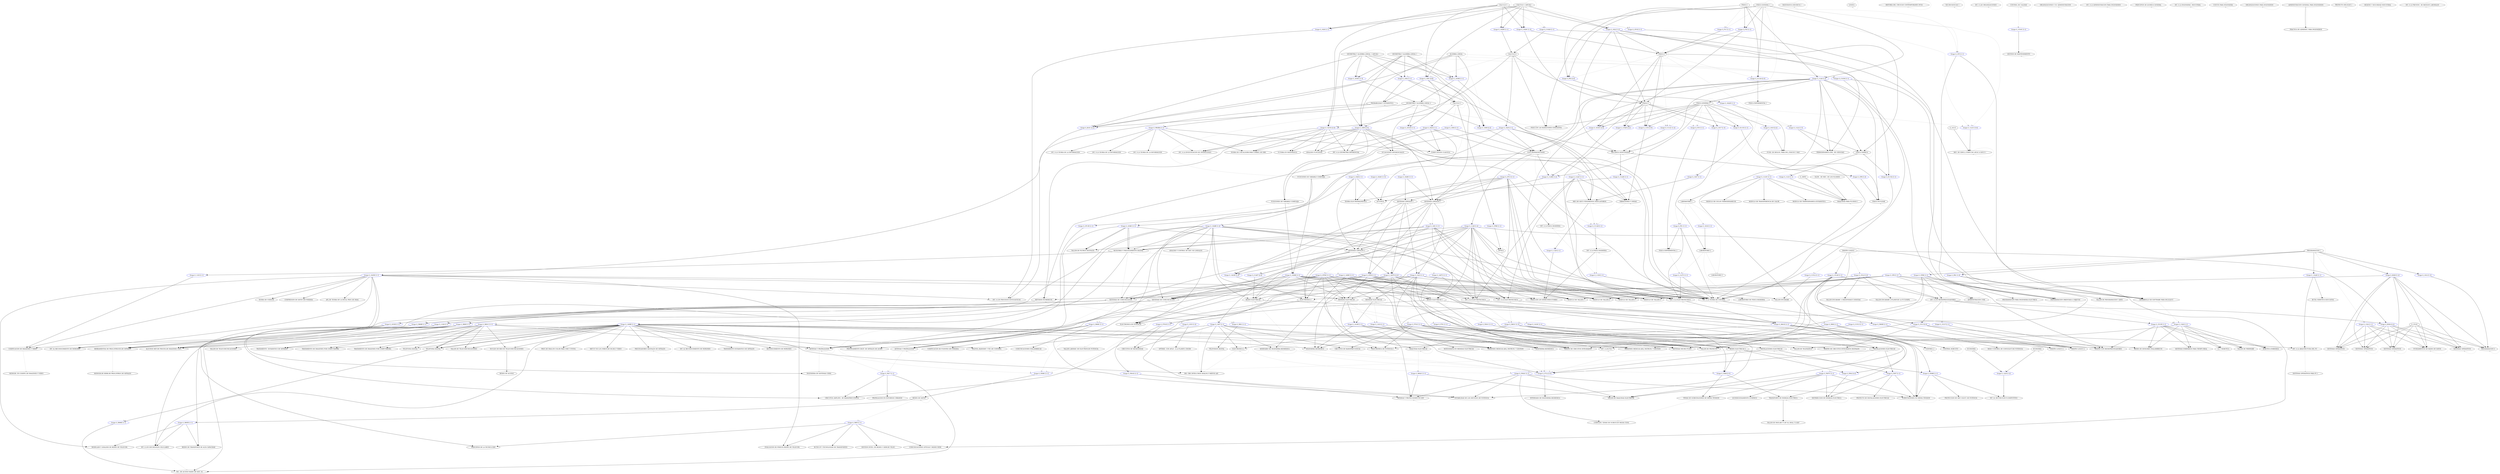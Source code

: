 digraph Previas {
	ouputmode=edgesfirst;
	ranksep=3;
	"1020" -> "1020" [color="grey"];
	"1020" [label="CALCULO 1"];
	"1021" -> "1021" [color="grey"];
	"1021" [label="ALGEBRA LINEAL"];
	"1022" -> "1022" [color="grey"];
	"1022" [label="CALCULO 2"];
	"1023" -> "1023" [color="grey"];
	"1023" [label="MATEMATICA DISCRETA 1"];
	"1024" -> "1024" [color="grey"];
	"1024" [label="CALCULO 3"];
	"1025" -> "1025" [color="grey"];
	"1025" [label="PROBABILIDAD Y ESTADISTICA"];
	"1027" -> "1027" [color="grey"];
	"1027" [label="LOGICA"];
	"1028" -> "1028" [color="grey"];
	"1028" [label="ECUACIONES DIFERENCIALES"];
	"1030" -> "1030" [color="grey"];
	"1030" [label="GEOMETRIA Y ALGEBRA LINEAL 1"];
	"1031" -> "1031" [color="grey"];
	"1031" [label="GEOMETRIA Y ALGEBRA LINEAL 2"];
	"1033" -> "1033" [color="grey"];
	"1033" [label="METODOS NUMERICOS"];
	"1036" -> "1036" [color="grey"];
	"1036" [label="FUNCIONES DE VARIABLE COMPLEJA"];
	"1044" [label="INT. A LOS PROCESOS ESTOCASTICOS"];
	"1045" [label="INT. A LA GEOMETRÍA DIFERENCIAL"];
	"1047" -> "1047" [color="grey"];
	"1047" [label="MET. DE SIMUL.COMPUTAC.APLIC.A SIST.F I"];
	"1051" [label="ANALISIS FUNCIONAL"];
	"1052" -> "1052" [color="grey"];
	"1052" [label="CALCULO 1 (ANUAL)"];
	"1053" -> "1053" [color="grey"];
	"1053" [label="GEOMETRIA Y ALGEBRA LINEAL 1 (ANUAL)"];
	"1120" -> "1120" [color="grey"];
	"1120" [label="FISICA GENERAL 1"];
	"1121" -> "1121" [color="grey"];
	"1121" [label="FISICA GENERAL 2"];
	"1122" -> "1122" [color="grey"];
	"1122" [label="MECANICA NEWTONIANA"];
	"1123" -> "1123" [color="grey"];
	"1123" [label="FISICA TERMICA"];
	"1126" -> "1126" [color="grey"];
	"1126" [label="MEC.DE SIST.Y FENOMENOS ONDULATORIOS"];
	"1128" -> "1128" [color="grey"];
	"1128" [label="ELECTROMAGNETISMO"];
	"1129" -> "1129" [color="grey"];
	"1129" [label="OPTICA"];
	"1130" -> "1130" [color="grey"];
	"1130" [label="FISICA DE LAS RADIACIONES IONIZANTES"];
	"1131" -> "1131" [color="grey"];
	"1131" [label="INT. A LA FISICA MODERNA"];
	"1136" -> "1136" [color="grey"];
	"1136" [label="TEORIA ELECTROMAGNETICA"];
	"1138" -> "1138" [color="grey"];
	"1138" [label="INT. A LA FISICA MODERNA"];
	"1142" -> "1142" [color="grey"];
	"1142" [label="FISICA NUCLEAR"];
	"1143" -> "1143" [color="grey"];
	"1143" [label="ACUSTICA"];
	"1144" -> "1144" [color="grey"];
	"1144" [label="VIBRACIONES Y ONDAS"];
	"1151" -> "1151" [color="grey"];
	"1151" [label="FISICA 1"];
	"1152" -> "1152" [color="grey"];
	"1152" [label="FISICA 2"];
	"1153" -> "1153" [color="grey"];
	"1153" [label="FISICA 3"];
	"1212" -> "1212" [color="grey"];
	"1212" [label="HISTORIA DEL URUGUAY CONTEMPORANEO (FCS)"];
	"1221" -> "1221" [color="grey"];
	"1221" [label="ECONOMIA"];
	"1224" -> "1224" [color="grey"];
	"1224" [label="ECONOMIA"];
	"1231" -> "1231" [color="grey"];
	"1231" [label="NEUROCIENCIAS 1"];
	"1322" -> "1322" [color="grey"];
	"1322" [label="PROGRAMACION 1"];
	"1324" -> "1324" [color="grey"];
	"1324" [label="PROGRAMACION 4"];
	"1401" -> "1401" [color="grey"];
	"1401" [label="SISTEMAS LINEALES 1"];
	"1407" -> "1407" [color="grey"];
	"1407" [label="SISTEMAS LINEALES 2"];
	"1409" -> "1409" [color="grey"];
	"1409" [label="MUESTREO Y PROCESAMIENTO DIGITAL"];
	"1410" -> "1410" [color="grey"];
	"1410" [label="MEDIDAS ELECTRICAS"];
	"1423" -> "1423" [color="grey"];
	"1423" [label="SISTEMAS LINEALES 1"];
	"1451" -> "1451" [color="grey"];
	"1451" [label="MEDIDAS ELECTRICAS"];
	"1507" -> "1507" [color="grey"];
	"1507" [label="INT. A LAS ORGANIZACIONES"];
	"1510" -> "1510" [color="grey"];
	"1510" [label="CONTROL DE CALIDAD"];
	"1511" -> "1511" [color="grey"];
	"1511" [label="SISTEMAS OPERATIVOS"];
	"1512" -> "1512" [color="grey"];
	"1512" [label="DISEÑO LOGICO"];
	"1513" -> "1513" [color="grey"];
	"1513" [label="INT. A LOS MICROPROCESADORES"];
	"1514" -> "1514" [color="grey"];
	"1514" [label="ORGANIZACIONES Y SU ADMINISTRACION"];
	"1515" -> "1515" [color="grey"];
	"1515" [label="PROCESADORES DIGITALES DE SEÑALES"];
	"1518" -> "1518" [color="grey"];
	"1518" [label="SISTEMAS OPERATIVOS"];
	"1519" -> "1519" [color="grey"];
	"1519" [label="INT. A LA ADMINISTRACION PARA INGENIEROS"];
	"1532" -> "1532" [color="grey"];
	"1532" [label="SISTEMAS OPERATIVOS"];
	"1537" -> "1537" [color="grey"];
	"1537" [label="SISTEMAS OPERATIVOS"];
	"1610" -> "1610" [color="grey"];
	"1610" [label="INT. A LA INVESTIGACION DE OPERACIONES"];
	"1620" -> "1620" [color="grey"];
	"1620" [label="PRINCIPIOS DE QUIMICA GENERAL"];
	"1810" -> "1810" [color="grey"];
	"1810" [label="MAQUINAS PARA FLUIDOS 1"];
	"1911" -> "1911" [color="grey"];
	"1911" [label="FUNDAMENTOS DE BASES DE DATOS"];
	"1912" -> "1912" [color="grey"];
	"1912" [label="INT. A LA INGENIERIA  INDUSTRIAL"];
	"1914" -> "1914" [color="grey"];
	"1914" [label="ADMINISTRACION UNIX"];
	"1920" -> "1920" [color="grey"];
	"1920" [label="GESTION DE MANTENIMIENTO"];
	"1922" -> "1922" [color="grey"];
	"1922" [label="COSTOS PARA INGENIERIA"];
	"1930" -> "1930" [color="grey"];
	"1930" [label="ORGANIZACIONES PARA INGENIEROS"];
	"1944" -> "1945" [color="black"];
	"1944" [label="ADMINISTRACION GENERAL PARA INGENIEROS"];
	"1945" [label="PRACTICA DE ADMINIST. PARA INGENIEROS"];
	"2013" -> "2013" [color="grey"];
	"2013" [label="PROYECTO (ING.ELEC.)"];
	"2243" -> "2243" [color="grey"];
	"2243" [label="HIGIENE Y SEGURIDAD INDUSTRIAL"];
	"3103" [label="TALLER DE FILTROS DIGITALES"];
	"5501" -> "5501" [color="grey"];
	"5501" [label="REDES ELECTRICAS 1"];
	"5502" -> "5502" [color="grey"];
	"5502" [label="REDES ELECTRICAS 2"];
	"5503" -> "5503" [color="grey"];
	"5503" [label="INSTALACIONES ELECTRICAS"];
	"5505" -> "5505" [color="grey"];
	"5505" [label="MEDIDAS Y PROTECCIONES EN SEP."];
	"5506" -> "5506" [color="grey"];
	"5506" [label="DISTRIBUCION DE ENERGIA ELECTRICA"];
	"5507" -> "5507" [color="grey"];
	"5507" [label="INSTALACIONES ELECTRICAS"];
	"5508" -> "5508" [color="grey"];
	"5508" [label="REDES ELECTRICAS"];
	"5513" -> "5513" [color="grey"];
	"5513" [label="TRANSPORTE DE ENERGIA ELECTRICA"];
	"5514" -> "5514" [color="grey"];
	"5514" [label="SUBESTACIONES EN MEDIA TENSION"];
	"5601" -> "5601" [color="grey"];
	"5601" [label="INT. A LA ELECTROTECNICA"];
	"5602" -> "5602" [color="grey"];
	"5602" [label="MAQUINAS ELECTRICAS"];
	"5607" -> "5607" [color="grey"];
	"5607" [label="ELECTRONICA DE POTENCIA 1"];
	"5608" -> "5608" [color="grey"];
	"5608" [label="INT. A LA ELECTROTECNICA"];
	"5609" -> "5609" [color="grey"];
	"5609" [label="ELECTRONICA DE POTENCIA"];
	"5701" -> "5701" [color="grey"];
	"5701" [label="ELECTRONICA 1"];
	"5702" -> "5702" [color="grey"];
	"5702" [label="ELECTRONICA 2"];
	"5704" -> "5704" [color="grey"];
	"5704" [label="DISEÑO DE CIRCUITOS INTEGRADOS DIGITALES"];
	"5705" -> "5705" [color="grey"];
	"5705" [label="SEMINARIO DE INGENIERIA BIOMEDICA"];
	"5801" -> "5801" [color="grey"];
	"5801" [label="SISTEMAS DE COMUNICACION"];
	"5803" -> "5803" [color="grey"];
	"5803" [label="ANTENAS Y PROPAGACION"];
	"5805" -> "5805" [color="grey"];
	"5805" [label="REDES DE DATOS"];
	"5806" [label="TELEFONIA DIGITAL"];
	"5808" -> "5808" [color="grey"];
	"5808" [label="SISTEMAS DE COMUNICACION"];
	"5810" -> "5810" [color="grey"];
	"5810" [label="TELEVIS.,RADIODIF. Y TEC.DE CONVERG."];
	"5817" -> "5817" [color="grey"];
	"5817" [label="ANTENAS Y PROPAGACION"];
	"5827" [label="TELEFONIA DIGITAL"];
	"5830" -> "5830" [color="grey"];
	"5830" [label="INT. A LA ELECTROTECNICA"];
	"5833" [label="REDES DE ACCESO"];
	"5834" -> "5833" [color="black"];
	"5834" [label="NUCLEO DE RED EN TELECOMUNICACIONES"];
	"5838" -> "5838" [color="grey"];
	"5838" [label="COMUNICACIONES INALAMBRICAS"];
	"5900" -> "5900" [color="grey"];
	"5900" [label="INT. A LA TEORIA DE CONTROL"];
	"5901" -> "5901" [color="grey"];
	"5901" [label="CONTROL 2"];
	"5903" -> "5903" [color="grey"];
	"5903" [label="CONTROL ROBUSTO"];
	"5910" -> "5910" [color="grey"];
	"5910" [label="INT. A LOS PLC"];
	"G_1000" -> "1045" [color="black"];
	"G_1000" -> "1051" [color="black"];
	"G_1000" -> "1401" [color="black"];
	"G_1000" [label="GEOMETRIA"];
	"G_1001" -> "1401" [color="black"];
	"G_1001" [label="CALCULOS Y ANALISIS"];
	"G_1020" -> "1044" [color="black"];
	"G_1020E" -> "1022" [color="black"];
	"G_1020E" [label="CALCULO 1 SEM. O ANUAL"];
	"G_1020" [label="CALCULO 1 Y ANALISIS MATEM.I"];
	"G_1022" -> "1152" [color="black"];
	"G_1022" -> "1153" [color="black"];
	"G_1022" [label="CALCULO 1 Y ANALISIS"];
	"G_1024" -> "1045" [color="black"];
	"G_1024" -> "1051" [color="black"];
	"G_1024" [label="CALCUL.3 Ó ANAL.II"];
	"G_1025E" -> "1044" [color="black"];
	"G_1025E" [label="PROB.YEST.-ANAL.MAT.II"];
	"G_1028E" -> "1409" [color="black"];
	"G_1028E" -> "1410" [color="black"];
	"G_1028E" -> "5501" [color="black"];
	"G_1028E" -> "5508" [color="black"];
	"G_1028E" -> "5601" [color="black"];
	"G_1028E" -> "5608" [color="black"];
	"G_1028E" -> "5801" [color="black"];
	"G_1028E" -> "5808" [color="black"];
	"G_1028E" [label="EC.DIFERENC. O ANALISIS II (E)"];
	"G_1029E" -> "1410" [color="black"];
	"G_1029E" -> "5501" [color="black"];
	"G_1029E" -> "5508" [color="black"];
	"G_1029E" -> "5601" [color="black"];
	"G_1029E" -> "5608" [color="black"];
	"G_1029E" -> "5801" [color="black"];
	"G_1029E" -> "5808" [color="black"];
	"G_1029E" [label="FUNC.DE VARIABLE COMPLEJA"];
	"G_1030E" -> "1031" [color="black"];
	"G_1030E" [label="GEOM. 1 SEM O ANUAL"];
	"G_1036C" -> "1409" [color="black"];
	"G_1036C" -> "3103" [color="black"];
	"G_1036C" [label="FUNC. DE VARIABLE.COMLEJA"];
	"G_1120" -> "1121" [color="black"];
	"G_1120" -> "1401" [color="black"];
	"G_1120" [label="FISICA GRAL1 O MECANICA"];
	"G_1123" -> "1810" [color="black"];
	"G_1123" [label="FIS.TERMICA O TERMOD.(89) (E)"];
	"G_1128" -> "1409" [color="black"];
	"G_1128" -> "1410" [color="black"];
	"G_1128" -> "5501" [color="black"];
	"G_1128" -> "5508" [color="black"];
	"G_1128" -> "5601" [color="black"];
	"G_1128" -> "5608" [color="black"];
	"G_1128" -> "5801" [color="black"];
	"G_1128" -> "5808" [color="black"];
	"G_1128E" -> "1401" [color="black"];
	"G_1128E" [label="ELECTROMAG. Y FIS.GRAL 2"];
	"G_1128" [label="ELECTROMAGNETISMO 89 Y 97"];
	"G_1407E" -> "5502" [color="black"];
	"G_1407E" -> "5503" [color="black"];
	"G_1407E" -> "5602" [color="black"];
	"G_1407E" -> "5803" [color="black"];
	"G_1407E" [label="SIST.LINEALES 1 Y 2"];
	"G_1409E" -> "5803" [color="black"];
	"G_1409E" -> "5806" [color="black"];
	"G_1409E" -> "5827" [color="black"];
	"G_1409E" -> "5834" [color="black"];
	"G_1409E" [label="MUESTREO Y PROC. DIGITAL"];
	"G_1512E" -> "1513" [color="black"];
	"G_1512E" [label="DISEÑO LÓGICO P.91 Y P.97"];
	"G_1805" -> "1810" [color="black"];
	"G_1805" [label="ELEM . DE MEC. DE LOS FLUIDOS"];
	"G_5502" -> "5506" [color="black"];
	"G_5502" [label="REDES ELEC.1 Y 2  (89 - 97)"];
	"G_5507" -> "5506" [color="black"];
	"G_5507" -> "5514" [color="black"];
	"G_5507" [label="INST.ELECT.(74,87.91,97)"];
	"G_5508E" -> "5514" [color="black"];
	"G_5508E" [label="REDES ELÉCTRICAS"];
	"G_5601E" -> "5514" [color="black"];
	"G_5601E" [label="INTROD.A LA ELECTRO P91,97"];
	"G_5801C" -> "5806" [color="black"];
	"G_5801C" -> "5827" [color="black"];
	"G_5801C" -> "5834" [color="black"];
	"G_5801C" [label="SIST.DE COM. O INT.A LA MOD."];
	"G_B101" -> "1044" [color="black"];
	"G_B101" [label="GEOMETRIA"];
	"G_B300" -> "1324" [color="black"];
	"G_B300" -> "1511" [color="black"];
	"G_B300" -> "1518" [color="black"];
	"G_B300" -> "1532" [color="black"];
	"G_B300" -> "1537" [color="black"];
	"G_B300" -> "1911" [color="black"];
	"G_B300" [label="COMPUTACION"];
	"G_B304" -> "1324" [color="black"];
	"G_B304" -> "1511" [color="black"];
	"G_B304" -> "1518" [color="black"];
	"G_B304" -> "1532" [color="black"];
	"G_B304" -> "1537" [color="black"];
	"G_B304" -> "1911" [color="black"];
	"G_B304" [label="DISEÑO LOGICO"];
	"G_CA1Y2" -> "1045" [color="black"];
	"G_CA1Y2" -> "1051" [color="black"];
	"G_CA1Y2" [label="CAL 1 Y 2 Y ANAL 1"];
	"G_CP50" -> "1410" [color="black"];
	"G_CP50" -> "5501" [color="black"];
	"G_CP50" -> "5508" [color="black"];
	"G_CP50" -> "5601" [color="black"];
	"G_CP50" -> "5608" [color="black"];
	"G_CP50" -> "5801" [color="black"];
	"G_CP50" -> "5808" [color="black"];
	"G_CP50" [label="SIST.LIN. 1 O SIST.LIN. (E)"];
	"G_CP9E" -> "1914" [color="black"];
	"G_CP9E" [label="PROGRAM.1 (E) P. 97 U 87"];
	"G_F1E" -> "1152" [color="black"];
	"G_F1E" -> "1153" [color="black"];
	"G_F1E" [label="FISICA 1 O FISICA GRAL.1"];
	"Q58" [label="INT. A LA PREVENC. DE RIESGOS LABORALES"];
	"Q58" -> "Q58" [color="grey"];
	"YFC04" [label="TERMODINAMICA (FAC. DE CIENCIAS)"];
	"YFC04" -> "YFC04" [color="grey"];
	"1005" [label="DIS. CIRC.INTEG.CMOS ANALOG.Y MIXTOS A/D"];
	"1022" -> "1130" [color="black", arrowhead=dot ];
	"1022" [label="CALCULO 2"];
	"1024" -> "1029" [color="grey", arrowhead=dot ];
	"1024" [label="CALCULO 3"];
	"1025" -> "1130" [color="grey", arrowhead=dot ];
	"1025" [label="PROBABILIDAD Y ESTADISTICA"];
	"1028" [label="ECUACIONES DIFERENCIALES"];
	"1029" [label="FUNCIONES DE VARIABLE COMPLEJA"];
	"1031" [label="GEOMETRIA Y ALGEBRA LINEAL 2"];
	"1033" [label="METODOS NUMERICOS"];
	"1036" [label="FUNCIONES DE VARIABLE COMPLEJA"];
	"1042" [label="TEORIA DE COD.ALGEBR.PARA CORREC.DE ERR"];
	"1046" [label="TEORIA DE CODIGOS"];
	"1047" [label="MET. DE SIMUL.COMPUTAC.APLIC.A SIST.F I"];
	"1056" [label="OPTIMIZ. CON APLIC. A LA PLANIF.C/ INCER"];
	"1120" -> "1121" [color="grey", arrowhead=dot ];
	"1120" -> "1130" [color="black", arrowhead=dot ];
	"1121" -> "1130" [color="black", arrowhead=dot ];
	"1121" [label="FISICA GENERAL 2"];
	"1122" [label="MECANICA NEWTONIANA"];
	"1123" [label="FISICA TERMICA"];
	"1124" -> "1140" [color="grey", arrowhead=dot ];
	"1124" [label="LABORATORIO 1"];
	"1126" [label="MEC.DE SIST.Y FENOMENOS ONDULATORIOS"];
	"1127" -> "1140" [color="grey", arrowhead=dot ];
	"1127" -> "1141" [color="grey", arrowhead=dot ];
	"1127" [label="LABORATORIO 2"];
	"1128" [label="ELECTROMAGNETISMO"];
	"1129" [label="OPTICA"];
	"1130" [label="FISICA DE LAS RADIACIONES IONIZANTES"];
	"1131" -> "1137" [color="black", arrowhead=dot ];
	"1131" [label="INT. A LA FISICA MODERNA"];
	"1132" [label="MODULO DE TRANSFERENCIA DE CALOR"];
	"1133" [label="MODULO DE TERMODINAMICA ESTADISTICA"];
	"1135" [label="MODULO DE CICLOS TERMODINAMICOS"];
	"1136" [label="TEORIA ELECTROMAGNETICA"];
	"1137" [label="FISICA DE LOS SEMICONDUCTORES"];
	"1138" [label="INT. A LA FISICA MODERNA"];
	"1140" [label="LABORATORIO 3"];
	"1141" [label="LABORATORIO DE FISICA MODERNA"];
	"1142" [label="FISICA NUCLEAR"];
	"1143" [label="ACUSTICA"];
	"1144" [label="VIBRACIONES Y ONDAS"];
	"1152" [label="FISICA 2"];
	"1153" [label="FISICA 3"];
	"1154" [label="FISICA EXPERIMENTAL 1"];
	"1155" [label="FISICA EXPERIMENTAL 2"];
	"1233" [label="TUTORIA EN MATEMATICA"];
	"1306" [label="PROGRAMACION ORIENTADA A OBJETOS"];
	"1307" [label="PROGRAMACION PARA INGENIERIA ELECTRICA"];
	"1324" [label="PROGRAMACION 4"];
	"1326" [label="DESARROLLO DE SOFTWARE PARA ING.ELECT."];
	"1344" -> "1357" [color="grey", arrowhead=dot ];
	"1344" [label="INT. A LA ARQUITECTURA DEL PC"];
	"1352" [label="COMPRESION DE DATOS SIN PERDIDA"];
	"1357" [label="SISTEMAS OPERATIVOS PARA PC-1"];
	"1401" [label="SISTEMAS LINEALES 1"];
	"1407" [label="SISTEMAS LINEALES 2"];
	"1409" -> "5801" [color="grey", arrowhead=dot ];
	"1409" [label="MUESTREO Y PROCESAMIENTO DIGITAL"];
	"1410" [label="MEDIDAS ELECTRICAS"];
	"1413" [label="MONOGRAFIA EN MEDIDAS ELECTRICAS"];
	"1423" [label="SISTEMAS LINEALES 1"];
	"1427" [label="COMPUTACION CUANTICA"];
	"1428" [label="TALLER DE FIRMWARE"];
	"1431" [label="INT. A LA TEORIA DE LA INFORMACION"];
	"1432" [label="INT. A LA TEORIA DE LA INFORMACION"];
	"1438" [label="APL.DE TEORIA DE LA INF.AL PROC.DE IMAG."];
	"1442" [label="ROBOTICA EMBEBIDA"];
	"1450" [label="INT. A LA TEORIA DE LA INFORMACION"];
	"1451" [label="MEDIDAS ELECTRICAS"];
	"1511" [label="SISTEMAS OPERATIVOS"];
	"1513" [label="INT. A LOS MICROPROCESADORES"];
	"1515" [label="PROCESADORES DIGITALES DE SEÑALES"];
	"1516" [label="DISEÑO LOGICO 2"];
	"1517" [label="DISEÑO CON MICROPROCESADORES"];
	"1518" [label="SISTEMAS OPERATIVOS"];
	"1532" [label="SISTEMAS OPERATIVOS"];
	"1534" [label="DISEÑO LOGICO 2"];
	"1536" [label="SISTEMAS EMBEBIDOS PARA TIEMPO REAL"];
	"1537" [label="SISTEMAS OPERATIVOS"];
	"1538" [label="REDES DE SENSORES INALAMBRICOS"];
	"1540" -> "1541" [color="grey", arrowhead=dot ];
	"1540" [label="HERRAMIENTAS DE PROG.P/PROCES.DE SEÑALES"];
	"1541" [label="MONOGR.DE HERR.DE PROG.P/PROC.DE SEÑALES"];
	"1610" [label="INT. A LA INVESTIGACION DE OPERACIONES"];
	"1810" [label="MAQUINAS PARA FLUIDOS 1"];
	"1829" [label="I.A. Y ROBOTICA"];
	"1849" [label="BUTIA: ROBOTICA EDUCATIVA"];
	"1911" [label="FUNDAMENTOS DE BASES DE DATOS"];
	"1914" [label="ADMINISTRACION UNIX"];
	"1920" [label="GESTION DE MANTENIMIENTO"];
	"1925" [label="TALLER DE PROGRAMACION Y ARTE"];
	"1944" -> "1945" [color="grey", arrowhead=dot ];
	"1945" [label="PRACTICA DE ADMINIST. PARA INGENIEROS"];
	"2018" [label="MODULO DE TALLER 1"];
	"2020" [label="MODULO DE TALLER 2"];
	"2021" [label="MODULO DE TALLER 3"];
	"2022" [label="MODULO DE TALLER 4"];
	"2028" [label="TALLER DE PROYECTO"];
	"2031" [label="TALLER ENCARARE"];
	"2034" [label="TALLER ENCARARE 1:CREATIVIDAD E INNOVAC."];
	"2036" [label="TALLER ENCARARE 2:PLANIF.DE LA FUT.EMPR."];
	"2314" [label="ESTABILIDAD DE LOS SIST.ELEC.DE POTENCIA"];
	"3103" [label="TALLER DE FILTROS DIGITALES"];
	"5501" [label="REDES ELECTRICAS 1"];
	"5502" [label="REDES ELECTRICAS 2"];
	"5503" [label="INSTALACIONES ELECTRICAS"];
	"5504" [label="PROYECTO DE INSTALACIONES ELECTRICAS"];
	"5505" [label="MEDIDAS Y PROTECCIONES EN SEP."];
	"5506" [label="DISTRIBUCION DE ENERGIA ELECTRICA"];
	"5507" [label="INSTALACIONES ELECTRICAS"];
	"5508" [label="REDES ELECTRICAS"];
	"5509" [label="INT. AL SECTOR ELÉCT.COMPETITIVO"];
	"5510" -> "5515" [color="grey", arrowhead=dot ];
	"5510" [label="TEMAS DE SUBESTACIONES DE MEDIA TENSION"];
	"5512" [label="ACONDICIONAMIENTO LUMINICO"];
	"5513" -> "5516" [color="black", arrowhead=dot ];
	"5513" [label="TRANSPORTE DE ENERGIA ELECTRICA"];
	"5514" [label="SUBESTACIONES EN MEDIA TENSION"];
	"5515" [label="COMPLEM. TEMAS DE SUBEST.EN MEDIA TENS."];
	"5516" [label="TALLER DE MATLAB.Y S.AP. AL ANAL.Y S.SEP"];
	"5601" [label="INT. A LA ELECTROTECNICA"];
	"5602" [label="MAQUINAS ELECTRICAS"];
	"5603" [label="TALLER DE MAQUINAS ELECTRICAS"];
	"5607" [label="ELECTRONICA DE POTENCIA 1"];
	"5608" [label="INT. A LA ELECTROTECNICA"];
	"5609" -> "5610" [color="grey", arrowhead=dot ];
	"5609" [label="ELECTRONICA DE POTENCIA"];
	"5610" [label="TALLER LABORAT. DE ELECTRON.DE POTENCIA"];
	"5701" -> "1005" [color="grey", arrowhead=dot ];
	"5701" -> "5609" [color="grey", arrowhead=dot ];
	"5701" [label="ELECTRONICA 1"];
	"5702" -> "1005" [color="grey", arrowhead=dot ];
	"5702" [label="ELECTRONICA 2"];
	"5703" [label="INGENIERIA BIOMEDICA"];
	"5704" [label="DISEÑO DE CIRCUITOS INTEGRADOS DIGITALES"];
	"5705" [label="SEMINARIO DE INGENIERIA BIOMEDICA"];
	"5707" [label="IMAGENES MEDICAS:ADQ. INSTRUM. Y GESTION"];
	"5708" [label="DISEÑO DE CIRCUITOS INTEGRADOS"];
	"5709" [label="IMAGENES MEDICAS:ADQ. INSTRUM. Y GESTION"];
	"5710" [label="INGENIERIA BIOMEDICA"];
	"5711" [label="CIRCUITOS DE MICROONDAS"];
	"5712" [label="INTERNADO DE INGENIERIA BIOMEDICA"];
	"5713" [label="CIRCUITOS DE RADIOFRECUENCIA"];
	"5801" [label="SISTEMAS DE COMUNICACION"];
	"5802" [label="TALLER DE TELECOMUNICACIONES"];
	"5803" -> "5814" [color="grey", arrowhead=dot ];
	"5803" [label="ANTENAS Y PROPAGACION"];
	"5804" [label="TRATAMIENTO  ESTADISTICO DE SEÑALES"];
	"5805" [label="REDES DE DATOS"];
	"5806" [label="TELEFONIA DIGITAL"];
	"5808" [label="SISTEMAS DE COMUNICACION"];
	"5810" [label="TELEVIS.,RADIODIF. Y TEC.DE CONVERG."];
	"5811" [label="TRATAMIENTO DE IMAGENES POR COMPUTADORA"];
	"5812" -> "5820" [color="grey", arrowhead=dot ];
	"5812" [label="CODIFICACION DE IMAGENES Y VIDEO"];
	"5813" [label="CODIFICACION DE FUENTES SIN PERDIDA"];
	"5814" [label="INGENIERIA DE SISTEMAS CDMA"];
	"5815" [label="GESTION INTEG. DE REDES Y SERV.DE TELEC."];
	"5816" [label="RUTEO IP Y TECNOLOGIAS DE TRANSPORTES"];
	"5817" [label="ANTENAS Y PROPAGACION"];
	"5818" [label="EVALUACION DE PERF.EN REDES DE TELECOM."];
	"5819" [label="CIRCUITOS AMPLIFIC. DE RADIOFRECUENCIA"];
	"5820" [label="MONOGR. EN CODIFIC.DE IMAGENES Y VIDEO"];
	"5821" [label="PROPAGACION EN ENTORNOS URBANOS"];
	"5822" [label="PRINCIPIOS DE LA TECNICA SDH"];
	"5823" [label="TALLER DE TELEMATICA"];
	"5825" [label="TEC. DE ACCESO RADIO DE SIST. 3G"];
	"5826" [label="INT. AL RECONOCIMIENTO DE PATRONES"];
	"5828" [label="TRATAMIENTO DE IMAGENES POR COMPUTADORA"];
	"5829" [label="COMUNICACIONES OPTICAS Y REDES WDM"];
	"5830" [label="INT. A LA ELECTROTECNICA"];
	"5831" [label="INT. AL RECONOCIMIENTO DE PATRONES"];
	"5832" [label="PROTECCION DE SIST. ELECT. DE POTENCIA"];
	"5835" [label="MODELADO Y ANALISIS DE REDES DE TELECOM."];
	"5836" [label="REDES DE TRANSPORTE DE ALTA CAPACIDAD"];
	"5837" [label="ALGUNOS MET.DE PROCES.DE IMAGENES CON..."];
	"5838" [label="COMUNICACIONES INALAMBRICAS"];
	"5839" [label="PROCESAMIENTO DIGIT. DE SEÑALES DE AUDIO"];
	"5840" [label="TRATAMIENTO ESTADISTICO DE SEÑALES"];
	"5841" [label="TELEVISION DIGITAL"];
	"5842" [label="RECONOCIMIENTO DE PATRONES"];
	"5843" [label="PROC.DE IMAG.EN COLOR PARA CINE Y FOTOG."];
	"5844" [label="TALLER DE TELECOMUNICACIONES"];
	"5845" [label="MET.V.Y NO LOC.P/REST.DE IM.DIG.Y VIDEO"];
	"5900" [label="INT. A LA TEORIA DE CONTROL"];
	"5901" [label="CONTROL 2"];
	"5902" [label="MOD.Y CONTROL DE CONV.ELECT.DE POTENCIA"];
	"5903" [label="CONTROL ROBUSTO"];
	"5909" -> "5825" [color="grey", arrowhead=dot ];
	"5909" [label="INT. A LOS SIST.MOVILES CELULARES"];
	"5910" [label="INT. A LOS PLC"];
	"5912" [label="SISTEMAS NEURO FUZZY"];
	"5913" [label="ANALISIS Y CONTROL DE SIST. NO LINEALES"];
	"5950" [label="FUND. DE BIOLOG. PARA ING.,FISICOS Y MAT"];
	"G_1000" -> "1028" [color="black", arrowhead=dot ];
	"G_1000" -> "1033" [color="black", arrowhead=dot ];
	"G_1000" -> "1042" [color="black", arrowhead=dot ];
	"G_1000" -> "1126" [color="black", arrowhead=dot ];
	"G_1000" -> "1233" [color="black", arrowhead=dot ];
	"G_1000" -> "1610" [color="black", arrowhead=dot ];
	"G_1000" -> "5900" [color="black", arrowhead=dot ];
	"G_1001" -> "1024" [color="black", arrowhead=dot ];
	"G_1001" -> "1025" [color="black", arrowhead=dot ];
	"G_1001" -> "1028" [color="black", arrowhead=dot ];
	"G_1002" -> "1024" [color="black", arrowhead=dot ];
	"G_1002" -> "1025" [color="black", arrowhead=dot ];
	"G_1002" -> "1122" [color="black", arrowhead=dot ];
	"G_1004" -> "1036" [color="black", arrowhead=dot ];
	"G_1004" -> "1128" [color="black", arrowhead=dot ];
	"G_1009" -> "1128" [color="black", arrowhead=dot ];
	"G_1010" -> "1142" [color="black", arrowhead=dot ];
	"G_1010" -> "5950" [color="black", arrowhead=dot ];
	"G_1010C" -> "1128" [color="black", arrowhead=dot ];
	"G_1012" -> "1324" [color="black", arrowhead=dot ];
	"G_1016" -> "1127" [color="black", arrowhead=dot ];
	"G_1017" -> "1127" [color="black", arrowhead=dot ];
	"G_1020C" -> "1152" [color="black", arrowhead=dot ];
	"G_1020C" -> "1153" [color="black", arrowhead=dot ];
	"G_1022" -> "1122" [color="black", arrowhead=dot ];
	"G_1022" -> "1123" [color="black", arrowhead=dot ];
	"G_1022E" -> "5950" [color="black", arrowhead=dot ];
	"G_1022" -> "YFC04" [color="black", arrowhead=dot ];
	"G_1024" -> "1143" [color="black", arrowhead=dot ];
	"G_1024" -> "1427" [color="black", arrowhead=dot ];
	"G_1024" -> "5900" [color="black", arrowhead=dot ];
	"G_1024C" -> "1136" [color="black", arrowhead=dot ];
	"G_1025" -> "1029" [color="black", arrowhead=dot ];
	"G_1025" -> "1036" [color="black", arrowhead=dot ];
	"G_1025" -> "1126" [color="black", arrowhead=dot ];
	"G_1025" -> "1128" [color="black", arrowhead=dot ];
	"G_1025" -> "1144" [color="black", arrowhead=dot ];
	"G_1025E" -> "1046" [color="black", arrowhead=dot ];
	"G_1025E" -> "1137" [color="black", arrowhead=dot ];
	"G_1025E" -> "1352" [color="black", arrowhead=dot ];
	"G_1025E" -> "1438" [color="black", arrowhead=dot ];
	"G_1025E" -> "1540" [color="black", arrowhead=dot ];
	"G_1025E" -> "5812" [color="black", arrowhead=dot ];
	"G_1025E" -> "5818" [color="black", arrowhead=dot ];
	"G_1025E" -> "5826" [color="black", arrowhead=dot ];
	"G_1025E" -> "5835" [color="black", arrowhead=dot ];
	"G_1025E" -> "5837" [color="black", arrowhead=dot ];
	"G_1025E" -> "5900" [color="black", arrowhead=dot ];
	"G_1027" -> "1126" [color="black", arrowhead=dot ];
	"G_1028" -> "1136" [color="black", arrowhead=dot ];
	"G_1028" -> "1143" [color="black", arrowhead=dot ];
	"G_1028" -> "1407" [color="black", arrowhead=dot ];
	"G_1028" -> "2314" [color="black", arrowhead=dot ];
	"G_1028C" -> "1401" [color="black", arrowhead=dot ];
	"G_1028C" -> "1423" [color="black", arrowhead=dot ];
	"G_1028E" -> "1540" [color="black", arrowhead=dot ];
	"G_1028E" -> "5609" [color="black", arrowhead=dot ];
	"G_1028E" -> "5837" [color="black", arrowhead=dot ];
	"G_1028E" -> "5900" [color="black", arrowhead=dot ];
	"G_1028E" -> "5913" [color="black", arrowhead=dot ];
	"G_1029E" -> "5609" [color="black", arrowhead=dot ];
	"G_1029E" -> "5900" [color="black", arrowhead=dot ];
	"G_1030C" -> "1031" [color="black", arrowhead=dot ];
	"G_1030E" -> "1144" [color="black", arrowhead=dot ];
	"G_1031E" -> "1427" [color="black", arrowhead=dot ];
	"G_1033" -> "1056" [color="black", arrowhead=dot ];
	"G_1033" -> "2314" [color="black", arrowhead=dot ];
	"G_1033E" -> "1540" [color="black", arrowhead=dot ];
	"G_1033E" -> "5837" [color="black", arrowhead=dot ];
	"G_1036C" -> "1407" [color="black", arrowhead=dot ];
	"G_1036C" -> "1409" [color="black", arrowhead=dot ];
	"G_1036C" -> "3103" [color="black", arrowhead=dot ];
	"G_1036C" -> "5817" [color="black", arrowhead=dot ];
	"G_1103" -> "5812" [color="black", arrowhead=dot ];
	"G_1104" -> "5812" [color="black", arrowhead=dot ];
	"G_1104" -> "5822" [color="black", arrowhead=dot ];
	"G_1120" -> "1122" [color="black", arrowhead=dot ];
	"G_1120" -> "1123" [color="black", arrowhead=dot ];
	"G_1120" -> "1124" [color="black", arrowhead=dot ];
	"G_1120" -> "1128" [color="black", arrowhead=dot ];
	"G_1120" -> "1142" [color="black", arrowhead=dot ];
	"G_1120" -> "5830" [color="black", arrowhead=dot ];
	"G_1120" -> "5900" [color="black", arrowhead=dot ];
	"G_1120" -> "YFC04" [color="black", arrowhead=dot ];
	"G_1121C" -> "1047" [color="black", arrowhead=dot ];
	"G_1122" -> "1123" [color="black", arrowhead=dot ];
	"G_1122C" -> "1126" [color="black", arrowhead=dot ];
	"G_1122C" -> "1144" [color="black", arrowhead=dot ];
	"G_1122C" -> "5601" [color="black", arrowhead=dot ];
	"G_1122C" -> "5608" [color="black", arrowhead=dot ];
	"G_1122C" -> "5830" [color="black", arrowhead=dot ];
	"G_1122E" -> "1143" [color="black", arrowhead=dot ];
	"G_1122E" -> "5900" [color="black", arrowhead=dot ];
	"G_1122" -> "YFC04" [color="black", arrowhead=dot ];
	"G_1123C" -> "1132" [color="black", arrowhead=dot ];
	"G_1123C" -> "1133" [color="black", arrowhead=dot ];
	"G_1123C" -> "1135" [color="black", arrowhead=dot ];
	"G_1123C" -> "1810" [color="black", arrowhead=dot ];
	"G_1123C" -> "5503" [color="black", arrowhead=dot ];
	"G_1126" -> "1137" [color="black", arrowhead=dot ];
	"G_1127C" -> "5830" [color="black", arrowhead=dot ];
	"G_1127C" -> "5900" [color="black", arrowhead=dot ];
	"G_1128" -> "1129" [color="black", arrowhead=dot ];
	"G_1128" -> "1137" [color="black", arrowhead=dot ];
	"G_1128" -> "5701" [color="black", arrowhead=dot ];
	"G_1128" -> "5817" [color="black", arrowhead=dot ];
	"G_1128" -> "5829" [color="black", arrowhead=dot ];
	"G_1128" -> "5830" [color="black", arrowhead=dot ];
	"G_1128" -> "5900" [color="black", arrowhead=dot ];
	"G_1138" -> "1141" [color="black", arrowhead=dot ];
	"G_1152E" -> "5830" [color="black", arrowhead=dot ];
	"G_1153" -> "1144" [color="black", arrowhead=dot ];
	"G_1224" -> "5509" [color="black", arrowhead=dot ];
	"G_1322" -> "1511" [color="black", arrowhead=dot ];
	"G_1322" -> "1518" [color="black", arrowhead=dot ];
	"G_1322" -> "1532" [color="black", arrowhead=dot ];
	"G_1322" -> "1537" [color="black", arrowhead=dot ];
	"G_1322" -> "1911" [color="black", arrowhead=dot ];
	"G_1322E" -> "1344" [color="black", arrowhead=dot ];
	"G_1322E" -> "1849" [color="black", arrowhead=dot ];
	"G_1326" -> "1428" [color="black", arrowhead=dot ];
	"G_1326" -> "1442" [color="black", arrowhead=dot ];
	"G_1326" -> "1536" [color="black", arrowhead=dot ];
	"G_1326" -> "1538" [color="black", arrowhead=dot ];
	"G_1326" -> "1829" [color="black", arrowhead=dot ];
	"G_1326" -> "5823" [color="black", arrowhead=dot ];
	"G_1401" -> "1407" [color="black", arrowhead=dot ];
	"G_1401" -> "1409" [color="black", arrowhead=dot ];
	"G_1401" -> "2018" [color="black", arrowhead=dot ];
	"G_1401" -> "2020" [color="black", arrowhead=dot ];
	"G_1401" -> "2021" [color="black", arrowhead=dot ];
	"G_1401" -> "2022" [color="black", arrowhead=dot ];
	"G_1401" -> "3103" [color="black", arrowhead=dot ];
	"G_1401" -> "5601" [color="black", arrowhead=dot ];
	"G_1401" -> "5701" [color="black", arrowhead=dot ];
	"G_1407" -> "1005" [color="black", arrowhead=dot ];
	"G_1407" -> "1517" [color="black", arrowhead=dot ];
	"G_1407" -> "5702" [color="black", arrowhead=dot ];
	"G_1407" -> "5705" [color="black", arrowhead=dot ];
	"G_1407" -> "5708" [color="black", arrowhead=dot ];
	"G_1407" -> "5711" [color="black", arrowhead=dot ];
	"G_1407" -> "5713" [color="black", arrowhead=dot ];
	"G_1407" -> "5810" [color="black", arrowhead=dot ];
	"G_1407C" -> "2028" [color="black", arrowhead=dot ];
	"G_1407C" -> "5608" [color="black", arrowhead=dot ];
	"G_1407E" -> "5703" [color="black", arrowhead=dot ];
	"G_1407E" -> "5710" [color="black", arrowhead=dot ];
	"G_1407E" -> "5900" [color="black", arrowhead=dot ];
	"G_1407E" -> "5912" [color="black", arrowhead=dot ];
	"G_1409C" -> "2028" [color="black", arrowhead=dot ];
	"G_1409C" -> "5703" [color="black", arrowhead=dot ];
	"G_1409C" -> "5705" [color="black", arrowhead=dot ];
	"G_1409C" -> "5808" [color="black", arrowhead=dot ];
	"G_1409C" -> "5900" [color="black", arrowhead=dot ];
	"G_1409E" -> "1005" [color="black", arrowhead=dot ];
	"G_1409E" -> "1515" [color="black", arrowhead=dot ];
	"G_1409E" -> "1540" [color="black", arrowhead=dot ];
	"G_1409E" -> "5607" [color="black", arrowhead=dot ];
	"G_1409E" -> "5707" [color="black", arrowhead=dot ];
	"G_1409E" -> "5709" [color="black", arrowhead=dot ];
	"G_1409E" -> "5710" [color="black", arrowhead=dot ];
	"G_1409E" -> "5802" [color="black", arrowhead=dot ];
	"G_1409E" -> "5804" [color="black", arrowhead=dot ];
	"G_1409E" -> "5806" [color="black", arrowhead=dot ];
	"G_1409E" -> "5811" [color="black", arrowhead=dot ];
	"G_1409E" -> "5828" [color="black", arrowhead=dot ];
	"G_1409E" -> "5831" [color="black", arrowhead=dot ];
	"G_1409E" -> "5837" [color="black", arrowhead=dot ];
	"G_1409E" -> "5839" [color="black", arrowhead=dot ];
	"G_1409E" -> "5840" [color="black", arrowhead=dot ];
	"G_1409E" -> "5842" [color="black", arrowhead=dot ];
	"G_1409E" -> "5843" [color="black", arrowhead=dot ];
	"G_1409E" -> "5845" [color="black", arrowhead=dot ];
	"G_1409E" -> "5909" [color="black", arrowhead=dot ];
	"G_1409E" -> "5912" [color="black", arrowhead=dot ];
	"G_1410" -> "1413" [color="black", arrowhead=dot ];
	"G_1410" -> "2028" [color="black", arrowhead=dot ];
	"G_1410C" -> "5503" [color="black", arrowhead=dot ];
	"G_1410E" -> "5505" [color="black", arrowhead=dot ];
	"G_1410E" -> "5703" [color="black", arrowhead=dot ];
	"G_1410E" -> "5710" [color="black", arrowhead=dot ];
	"G_1410E" -> "5910" [color="black", arrowhead=dot ];
	"G_1411C" -> "1047" [color="black", arrowhead=dot ];
	"G_1423" -> "1451" [color="black", arrowhead=dot ];
	"G_1423" -> "2028" [color="black", arrowhead=dot ];
	"G_1423" -> "2031" [color="black", arrowhead=dot ];
	"G_1423" -> "5609" [color="black", arrowhead=dot ];
	"G_1423" -> "5707" [color="black", arrowhead=dot ];
	"G_1423" -> "5708" [color="black", arrowhead=dot ];
	"G_1423" -> "5709" [color="black", arrowhead=dot ];
	"G_1423" -> "5830" [color="black", arrowhead=dot ];
	"G_1423" -> "5839" [color="black", arrowhead=dot ];
	"G_1423E" -> "5701" [color="black", arrowhead=dot ];
	"G_1510C" -> "1920" [color="black", arrowhead=dot ];
	"G_1512" -> "1513" [color="black", arrowhead=dot ];
	"G_1512" -> "2034" [color="black", arrowhead=dot ];
	"G_1512" -> "2036" [color="black", arrowhead=dot ];
	"G_1512" -> "5701" [color="black", arrowhead=dot ];
	"G_1512C" -> "1324" [color="black", arrowhead=dot ];
	"G_1512C" -> "1511" [color="black", arrowhead=dot ];
	"G_1512C" -> "1518" [color="black", arrowhead=dot ];
	"G_1512C" -> "1532" [color="black", arrowhead=dot ];
	"G_1512C" -> "1537" [color="black", arrowhead=dot ];
	"G_1512C" -> "1911" [color="black", arrowhead=dot ];
	"G_1512E" -> "1516" [color="black", arrowhead=dot ];
	"G_1512E" -> "1517" [color="black", arrowhead=dot ];
	"G_1512E" -> "2028" [color="black", arrowhead=dot ];
	"G_1512E" -> "5708" [color="black", arrowhead=dot ];
	"G_1512E" -> "5910" [color="black", arrowhead=dot ];
	"G_1513" -> "1344" [color="black", arrowhead=dot ];
	"G_1513*" -> "1516" [color="black", arrowhead=dot ];
	"G_1513" -> "1534" [color="black", arrowhead=dot ];
	"G_1513" -> "5704" [color="black", arrowhead=dot ];
	"G_1513E" -> "1428" [color="black", arrowhead=dot ];
	"G_1513E" -> "1442" [color="black", arrowhead=dot ];
	"G_1513E" -> "1517" [color="black", arrowhead=dot ];
	"G_1513E" -> "1536" [color="black", arrowhead=dot ];
	"G_1513E" -> "1538" [color="black", arrowhead=dot ];
	"G_1513E" -> "1829" [color="black", arrowhead=dot ];
	"G_1805C" -> "1810" [color="black", arrowhead=dot ];
	"G_5501C" -> "5502" [color="black", arrowhead=dot ];
	"G_5501E" -> "5505" [color="black", arrowhead=dot ];
	"G_5502C" -> "2314" [color="black", arrowhead=dot ];
	"G_5502C" -> "5505" [color="black", arrowhead=dot ];
	"G_5502C" -> "5514" [color="black", arrowhead=dot ];
	"G_5502C" -> "5515" [color="black", arrowhead=dot ];
	"G_5502C" -> "5603" [color="black", arrowhead=dot ];
	"G_5507" -> "5504" [color="black", arrowhead=dot ];
	"G_5507C" -> "5506" [color="black", arrowhead=dot ];
	"G_5507C" -> "5510" [color="black", arrowhead=dot ];
	"G_5507C" -> "5512" [color="black", arrowhead=dot ];
	"G_5507C" -> "5514" [color="black", arrowhead=dot ];
	"G_5507C" -> "5603" [color="black", arrowhead=dot ];
	"G_5508" -> "5510" [color="black", arrowhead=dot ];
	"G_5508" -> "5513" [color="black", arrowhead=dot ];
	"G_5508C" -> "5805" [color="black", arrowhead=dot ];
	"G_5508E" -> "5509" [color="black", arrowhead=dot ];
	"G_5508E" -> "5832" [color="black", arrowhead=dot ];
	"G_5601C" -> "2314" [color="black", arrowhead=dot ];
	"G_5601C" -> "5502" [color="black", arrowhead=dot ];
	"G_5601C" -> "5503" [color="black", arrowhead=dot ];
	"G_5601C" -> "5507" [color="black", arrowhead=dot ];
	"G_5601C" -> "5602" [color="black", arrowhead=dot ];
	"G_5601E" -> "5514" [color="black", arrowhead=dot ];
	"G_5601E" -> "5603" [color="black", arrowhead=dot ];
	"G_5601E" -> "5607" [color="black", arrowhead=dot ];
	"G_5602C" -> "5505" [color="black", arrowhead=dot ];
	"G_5602C" -> "5603" [color="black", arrowhead=dot ];
	"G_5701" -> "2028" [color="black", arrowhead=dot ];
	"G_5701C" -> "1516" [color="black", arrowhead=dot ];
	"G_5701C" -> "1517" [color="black", arrowhead=dot ];
	"G_5701C" -> "1534" [color="black", arrowhead=dot ];
	"G_5701C" -> "1538" [color="black", arrowhead=dot ];
	"G_5701C" -> "5607" [color="black", arrowhead=dot ];
	"G_5701C" -> "5702" [color="black", arrowhead=dot ];
	"G_5701C" -> "5703" [color="black", arrowhead=dot ];
	"G_5701C" -> "5704" [color="black", arrowhead=dot ];
	"G_5701C" -> "5708" [color="black", arrowhead=dot ];
	"G_5701C" -> "5710" [color="black", arrowhead=dot ];
	"G_5701C" -> "5713" [color="black", arrowhead=dot ];
	"G_5701E" -> "5711" [color="black", arrowhead=dot ];
	"G_5701E" -> "5819" [color="black", arrowhead=dot ];
	"G_5712" -> "5712" [color="black", arrowhead=dot ];
	"G_5801" -> "5823" [color="black", arrowhead=dot ];
	"G_5801" -> "5841" [color="black", arrowhead=dot ];
	"G_5801C" -> "5802" [color="black", arrowhead=dot ];
	"G_5801C" -> "5803" [color="black", arrowhead=dot ];
	"G_5801C" -> "5804" [color="black", arrowhead=dot ];
	"G_5801C" -> "5806" [color="black", arrowhead=dot ];
	"G_5801C" -> "5810" [color="black", arrowhead=dot ];
	"G_5801C" -> "5811" [color="black", arrowhead=dot ];
	"G_5801C" -> "5814" [color="black", arrowhead=dot ];
	"G_5801C" -> "5828" [color="black", arrowhead=dot ];
	"G_5805" -> "5815" [color="black", arrowhead=dot ];
	"G_5805" -> "5816" [color="black", arrowhead=dot ];
	"G_5805" -> "5818" [color="black", arrowhead=dot ];
	"G_5805" -> "5822" [color="black", arrowhead=dot ];
	"G_5805" -> "5829" [color="black", arrowhead=dot ];
	"G_5805E" -> "5835" [color="black", arrowhead=dot ];
	"G_5805E" -> "5836" [color="black", arrowhead=dot ];
	"G_5805E" -> "5909" [color="black", arrowhead=dot ];
	"G_5806E" -> "5825" [color="black", arrowhead=dot ];
	"G_5808" -> "5819" [color="black", arrowhead=dot ];
	"G_5808" -> "5825" [color="black", arrowhead=dot ];
	"G_5808" -> "5826" [color="black", arrowhead=dot ];
	"G_5808" -> "5844" [color="black", arrowhead=dot ];
	"G_5808" -> "5909" [color="black", arrowhead=dot ];
	"G_5808C" -> "5813" [color="black", arrowhead=dot ];
	"G_5808C" -> "5817" [color="black", arrowhead=dot ];
	"G_5808C" -> "5838" [color="black", arrowhead=dot ];
	"G_5808E" -> "5836" [color="black", arrowhead=dot ];
	"G_5817" -> "5819" [color="black", arrowhead=dot ];
	"G_5817" -> "5821" [color="black", arrowhead=dot ];
	"G_5817" -> "5825" [color="black", arrowhead=dot ];
	"G_5900" -> "5901" [color="black", arrowhead=dot ];
	"G_5900" -> "5903" [color="black", arrowhead=dot ];
	"G_5900" -> "5912" [color="black", arrowhead=dot ];
	"G_5900E" -> "5902" [color="black", arrowhead=dot ];
	"G_B300" -> "1033" [color="black", arrowhead=dot ];
	"G_C1020" -> "1022" [color="black", arrowhead=dot ];
	"G_C1020" -> "1306" [color="black", arrowhead=dot ];
	"G_C1030" -> "1306" [color="black", arrowhead=dot ];
	"G_C1030" -> "1326" [color="black", arrowhead=dot ];
	"G_C1121" -> "1122" [color="black", arrowhead=dot ];
	"G_C1128" -> "1131" [color="black", arrowhead=dot ];
	"G_C1407" -> "5508" [color="black", arrowhead=dot ];
	"G_C1512" -> "2031" [color="black", arrowhead=dot ];
	"G_C1513" -> "2028" [color="black", arrowhead=dot ];
	"G_CA1Y2" -> "1033" [color="black", arrowhead=dot ];
	"G_CA1Y2" -> "1042" [color="black", arrowhead=dot ];
	"G_CA1Y2" -> "1233" [color="black", arrowhead=dot ];
	"G_CA1Y2" -> "1610" [color="black", arrowhead=dot ];
	"G_CA1Y2" -> "5900" [color="black", arrowhead=dot ];
	"G_CP13" -> "1136" [color="black", arrowhead=dot ];
	"G_CP13" -> "1138" [color="black", arrowhead=dot ];
	"G_CP13" -> "1401" [color="black", arrowhead=dot ];
	"G_CP13" -> "1407" [color="black", arrowhead=dot ];
	"G_CP13" -> "1423" [color="black", arrowhead=dot ];
	"G_CP13" -> "2018" [color="black", arrowhead=dot ];
	"G_CP13" -> "2020" [color="black", arrowhead=dot ];
	"G_CP13" -> "2021" [color="black", arrowhead=dot ];
	"G_CP13" -> "2022" [color="black", arrowhead=dot ];
	"G_CP13E" -> "5803" [color="black", arrowhead=dot ];
	"G_CP1E" -> "1326" [color="black", arrowhead=dot ];
	"G_CP3" -> "1306" [color="black", arrowhead=dot ];
	"G_CP3" -> "1326" [color="black", arrowhead=dot ];
	"G_CP50" -> "5513" [color="black", arrowhead=dot ];
	"G_CP50C" -> "1410" [color="black", arrowhead=dot ];
	"G_CP50C" -> "1451" [color="black", arrowhead=dot ];
	"G_CP50C" -> "2018" [color="black", arrowhead=dot ];
	"G_CP50C" -> "2020" [color="black", arrowhead=dot ];
	"G_CP50C" -> "2021" [color="black", arrowhead=dot ];
	"G_CP50C" -> "2022" [color="black", arrowhead=dot ];
	"G_CP50C" -> "5501" [color="black", arrowhead=dot ];
	"G_CP50C" -> "5607" [color="black", arrowhead=dot ];
	"G_CP50C" -> "5609" [color="black", arrowhead=dot ];
	"G_CP50C" -> "5701" [color="black", arrowhead=dot ];
	"G_CP50C" -> "5801" [color="black", arrowhead=dot ];
	"G_CP50C" -> "5803" [color="black", arrowhead=dot ];
	"G_CP50C" -> "5808" [color="black", arrowhead=dot ];
	"G_CP6E" -> "1129" [color="black", arrowhead=dot ];
	"G_CP8" -> "1142" [color="black", arrowhead=dot ];
	"G_CP9" -> "1306" [color="black", arrowhead=dot ];
	"G_CP9" -> "1326" [color="black", arrowhead=dot ];
	"G_CP9" -> "1914" [color="black", arrowhead=dot ];
	"G_CP9" -> "2018" [color="black", arrowhead=dot ];
	"G_CP9" -> "2020" [color="black", arrowhead=dot ];
	"G_CP9" -> "2021" [color="black", arrowhead=dot ];
	"G_CP9" -> "2022" [color="black", arrowhead=dot ];
	"G_CP9E" -> "1307" [color="black", arrowhead=dot ];
	"G_CP9E" -> "1513" [color="black", arrowhead=dot ];
	"G_CP9E" -> "1517" [color="black", arrowhead=dot ];
	"G_CP9E" -> "5707" [color="black", arrowhead=dot ];
	"G_CP9E" -> "5709" [color="black", arrowhead=dot ];
	"G_E1152" -> "5900" [color="black", arrowhead=dot ];
	"G_E1153" -> "5900" [color="black", arrowhead=dot ];
	"G_F1C" -> "1152" [color="black", arrowhead=dot ];
	"G_F3C" -> "1155" [color="black", arrowhead=dot ];
	"G_FE1" -> "1155" [color="black", arrowhead=dot ];
	"G_FE1" -> "5830" [color="black", arrowhead=dot ];
	"G_FE1" -> "5900" [color="black", arrowhead=dot ];
	"G_FIS" -> "1153" [color="black", arrowhead=dot ];
	"G_G1124" -> "1154" [color="black", arrowhead=dot ];
	"G_PR1" -> "1925" [color="black", arrowhead=dot ];
	"G_PR1" -> "2028" [color="black", arrowhead=dot ];
	"G_PROBA" -> "1042" [color="black", arrowhead=dot ];
	"G_PROBA" -> "1427" [color="black", arrowhead=dot ];
	"G_PROBA" -> "1431" [color="black", arrowhead=dot ];
	"G_PROBA" -> "1432" [color="black", arrowhead=dot ];
	"G_PROBA" -> "1450" [color="black", arrowhead=dot ];
	"G_PROBA" -> "1610" [color="black", arrowhead=dot ];
	"YFC04" [label="TERMODINAMICA (FAC. DE CIENCIAS)"];
	"1020" -> "G_1001" [color="black"; headlabel="3"];
	"1020" -> "G_1020C" [color="black"; headlabel="1"];
	"1020" -> "G_1020C" [color="grey"; headlabel="1"];
	"1020" -> "G_1020" [color="black"; headlabel="1"];
	"1020" -> "G_1020E" [color="black"; headlabel="1"];
	"1020" -> "G_1022" [color="black"; headlabel="1"];
	"1020" -> "G_C1020" [color="grey"; headlabel="1"];
	"1020" -> "G_CA1Y2" [color="black"; headlabel="1"];
	"1020" -> "G_CP1E" [color="grey"; headlabel="1"];
	"1021" -> "G_1000" [color="black"; headlabel="2"];
	"1021" -> "G_1002" [color="grey"; headlabel="1"];
	"1021" -> "G_1009" [color="grey"; headlabel="2"];
	"1021" -> "G_1030E" [color="black"; headlabel="1"];
	"1021" -> "G_1031E" [color="black"; headlabel="1"];
	"1021" -> "G_B101" [color="black"; headlabel="2"];
	"1021" -> "G_C1030" [color="grey"; headlabel="1"];
	"1022" -> "G_1001" [color="grey"; headlabel="1"];
	"1022" -> "G_1022E" [color="black"; headlabel="1"];
	"1022" -> "G_1025" [color="black"; headlabel="1"];
	"1022" -> "G_CA1Y2" [color="black"; headlabel="1"];
	"1024" -> "G_1004" [color="grey"; headlabel="1"];
	"1024" -> "G_1024C" [color="grey"; headlabel="1"];
	"1024" -> "G_1024" [color="black"; headlabel="1"];
	"1024" -> "G_CP6E" [color="black"; headlabel="1"];
	"1025" -> "G_1025E" [color="black"; headlabel="1"];
	"1025" -> "G_PROBA" [color="black"; headlabel="1"];
	"1028" -> "G_1028C" [color="grey"; headlabel="1"];
	"1028" -> "G_1028" [color="grey"; headlabel="1"];
	"1028" -> "G_1028E" [color="black"; headlabel="1"];
	"1029" -> "G_1029E" [color="black"; headlabel="1"];
	"1029" -> "G_1036C" [color="black"; headlabel="1"];
	"1030" -> "G_1000" [color="black"; headlabel="1"];
	"1030" -> "G_1002" [color="black"; headlabel="1"];
	"1030" -> "G_1009" [color="black"; headlabel="1"];
	"1030" -> "G_1030C" [color="black"; headlabel="1"];
	"1030" -> "G_1030C" [color="grey"; headlabel="1"];
	"1030" -> "G_1030E" [color="black"; headlabel="1"];
	"1030" -> "G_B101" [color="black"; headlabel="1"];
	"1030" -> "G_C1030" [color="grey"; headlabel="1"];
	"1031" -> "G_1000" [color="black"; headlabel="1"];
	"1031" -> "G_1009" [color="black"; headlabel="1"];
	"1031" -> "G_1031E" [color="black"; headlabel="1"];
	"1031" -> "G_B101" [color="black"; headlabel="1"];
	"1033" -> "G_1033" [color="grey"; headlabel="1"];
	"1033" -> "G_1033E" [color="black"; headlabel="1"];
	"1036" -> "G_1029E" [color="black"; headlabel="1"];
	"1036" -> "G_1036C" [color="grey"; headlabel="1"];
	"1052" -> "G_1001" [color="black"; headlabel="3"];
	"1052" -> "G_1020C" [color="black"; headlabel="1"];
	"1052" -> "G_1020C" [color="grey"; headlabel="1"];
	"1052" -> "G_1020" [color="black"; headlabel="1"];
	"1052" -> "G_1020E" [color="black"; headlabel="1"];
	"1052" -> "G_1022" [color="black"; headlabel="1"];
	"1052" -> "G_C1020" [color="grey"; headlabel="1"];
	"1052" -> "G_CA1Y2" [color="black"; headlabel="1"];
	"1052" -> "G_CP1E" [color="grey"; headlabel="1"];
	"1053" -> "G_1000" [color="black"; headlabel="1"];
	"1053" -> "G_1002" [color="black"; headlabel="1"];
	"1053" -> "G_1009" [color="black"; headlabel="1"];
	"1053" -> "G_1030C" [color="black"; headlabel="1"];
	"1053" -> "G_1030C" [color="grey"; headlabel="1"];
	"1053" -> "G_1030E" [color="black"; headlabel="1"];
	"1053" -> "G_B101" [color="black"; headlabel="1"];
	"1053" -> "G_C1030" [color="grey"; headlabel="1"];
	"1120" -> "G_1120" [color="black"; headlabel="1"];
	"1120" -> "G_1121C" [color="grey"; headlabel="1"];
	"1120" -> "G_CP3" [color="grey"; headlabel="1"];
	"1120" -> "G_F1C" [color="grey"; headlabel="1"];
	"1120" -> "G_F1E" [color="black"; headlabel="1"];
	"1120" -> "G_FIS" [color="black"; headlabel="2"];
	"1120" -> "G_G1124" [color="black"; headlabel="2"];
	"1121" -> "G_1010C" [color="black"; headlabel="2"];
	"1121" -> "G_1010" [color="black"; headlabel="2"];
	"1121" -> "G_1017" [color="black"; headlabel="1"];
	"1121" -> "G_1027" [color="black"; headlabel="1"];
	"1121" -> "G_1121C" [color="grey"; headlabel="2"];
	"1121" -> "G_1122" [color="grey"; headlabel="1"];
	"1121" -> "G_1128E" [color="black"; headlabel="1"];
	"1121" -> "G_1152E" [color="black"; headlabel="2"];
	"1121" -> "G_1153" [color="black"; headlabel="3"];
	"1121" -> "G_C1121" [color="grey"; headlabel="1"];
	"1121" -> "G_E1153" [color="black"; headlabel="1"];
	"1121" -> "G_F3C" [color="grey"; headlabel="1"];
	"1122" -> "G_1122C" [color="grey"; headlabel="1"];
	"1122" -> "G_1122E" [color="black"; headlabel="1"];
	"1122" -> "G_CP8" [color="black"; headlabel="1"];
	"1123" -> "G_1123C" [color="grey"; headlabel="1"];
	"1123" -> "G_1123" [color="black"; headlabel="1"];
	"1123" -> "G_E1152" [color="black"; headlabel="1"];
	"1124" -> "G_1016" [color="grey"; headlabel="1"];
	"1124" -> "G_FE1" [color="grey"; headlabel="1"];
	"1126" -> "G_1126" [color="black"; headlabel="1"];
	"1126" -> "G_C1128" [color="grey"; headlabel="1"];
	"1127" -> "G_1127C" [color="grey"; headlabel="1"];
	"1128" -> "G_1128" [color="black"; headlabel="1"];
	"1128" -> "G_1128E" [color="black"; headlabel="1"];
	"1128" -> "G_C1128" [color="grey"; headlabel="1"];
	"1128" -> "G_CP13" [color="grey"; headlabel="1"];
	"1128" -> "G_CP13E" [color="black"; headlabel="1"];
	"1131" -> "G_1138" [color="grey"; headlabel="1"];
	"1138" -> "G_1138" [color="grey"; headlabel="1"];
	"1144" -> "G_C1128" [color="grey"; headlabel="1"];
	"1151" -> "G_1120" [color="black"; headlabel="1"];
	"1151" -> "G_1121C" [color="grey"; headlabel="1"];
	"1151" -> "G_CP3" [color="grey"; headlabel="1"];
	"1151" -> "G_F1C" [color="grey"; headlabel="1"];
	"1151" -> "G_F1E" [color="black"; headlabel="1"];
	"1151" -> "G_FIS" [color="black"; headlabel="2"];
	"1151" -> "G_FIS" [color="grey"; headlabel="1"];
	"1151" -> "G_G1124" [color="black"; headlabel="1"];
	"1152" -> "G_1010C" [color="black"; headlabel="1"];
	"1152" -> "G_1122" [color="grey"; headlabel="1"];
	"1152" -> "G_1152E" [color="black"; headlabel="1"];
	"1152" -> "G_1153" [color="black"; headlabel="2"];
	"1152" -> "G_C1121" [color="grey"; headlabel="1"];
	"1152" -> "G_E1152" [color="black"; headlabel="1"];
	"1152" -> "G_FIS" [color="grey"; headlabel="1"];
	"1152" -> "G_G1124" [color="grey"; headlabel="1"];
	"1153" -> "G_1010C" [color="black"; headlabel="2"];
	"1153" -> "G_1010C" [color="grey"; headlabel="1"];
	"1153" -> "G_1017" [color="black"; headlabel="1"];
	"1153" -> "G_1122" [color="grey"; headlabel="1"];
	"1153" -> "G_1128E" [color="black"; headlabel="1"];
	"1153" -> "G_1152E" [color="black"; headlabel="1"];
	"1153" -> "G_1153" [color="black"; headlabel="3"];
	"1153" -> "G_1153" [color="grey"; headlabel="1"];
	"1153" -> "G_C1121" [color="grey"; headlabel="1"];
	"1153" -> "G_E1153" [color="black"; headlabel="1"];
	"1153" -> "G_F3C" [color="grey"; headlabel="1"];
	"1154" -> "G_FE1" [color="grey"; headlabel="1"];
	"1155" -> "G_1127C" [color="grey"; headlabel="1"];
	"1221" -> "G_1224" [color="black"; headlabel="1"];
	"1224" -> "G_1224" [color="black"; headlabel="1"];
	"1306" -> "G_1326" [color="grey"; headlabel="1"];
	"1307" -> "G_1326" [color="grey"; headlabel="1"];
	"1322" -> "G_1012" [color="black"; headlabel="1"];
	"1322" -> "G_1322" [color="grey"; headlabel="1"];
	"1322" -> "G_1322E" [color="black"; headlabel="1"];
	"1322" -> "G_B300" [color="black"; headlabel="1"];
	"1322" -> "G_CP9" [color="grey"; headlabel="1"];
	"1322" -> "G_CP9E" [color="black"; headlabel="1"];
	"1322" -> "G_PR1" [color="black"; headlabel="1"];
	"1326" -> "G_1326" [color="grey"; headlabel="1"];
	"1401" -> "G_1401" [color="grey"; headlabel="1"];
	"1401" -> "G_1407E" [color="black"; headlabel="1"];
	"1401" -> "G_1423" [color="black"; headlabel="1"];
	"1401" -> "G_1423E" [color="black"; headlabel="1"];
	"1401" -> "G_C1407" [color="black"; headlabel="1"];
	"1401" -> "G_CP50" [color="black"; headlabel="1"];
	"1407" -> "G_1407C" [color="grey"; headlabel="1"];
	"1407" -> "G_1407" [color="black"; headlabel="1"];
	"1407" -> "G_1407E" [color="black"; headlabel="1"];
	"1407" -> "G_1423E" [color="black"; headlabel="1"];
	"1407" -> "G_C1407" [color="grey"; headlabel="1"];
	"1407" -> "G_CP50C" [color="grey"; headlabel="1"];
	"1409" -> "G_1103" [color="black"; headlabel="1"];
	"1409" -> "G_1409C" [color="grey"; headlabel="1"];
	"1409" -> "G_1409E" [color="black"; headlabel="1"];
	"1410" -> "G_1410C" [color="grey"; headlabel="1"];
	"1410" -> "G_1410" [color="grey"; headlabel="1"];
	"1410" -> "G_1410E" [color="black"; headlabel="1"];
	"1410" -> "G_5712" [color="black"; headlabel="1"];
	"1423" -> "G_1401" [color="grey"; headlabel="1"];
	"1423" -> "G_1407E" [color="black"; headlabel="1"];
	"1423" -> "G_1423" [color="black"; headlabel="1"];
	"1423" -> "G_1423E" [color="black"; headlabel="1"];
	"1423" -> "G_C1407" [color="grey"; headlabel="1"];
	"1423" -> "G_CP50" [color="black"; headlabel="1"];
	"1451" -> "G_1410" [color="grey"; headlabel="1"];
	"1451" -> "G_1410E" [color="black"; headlabel="1"];
	"1510" -> "G_1510C" [color="grey"; headlabel="1"];
	"1512" -> "G_1512" [color="grey"; headlabel="1"];
	"1512" -> "G_1512E" [color="black"; headlabel="1"];
	"1512" -> "G_1513" [color="black"; headlabel="1"];
	"1512" -> "G_B304" [color="black"; headlabel="1"];
	"1512" -> "G_C1512" [color="grey"; headlabel="1"];
	"1513" -> "G_1513" [color="black"; headlabel="1"];
	"1513" -> "G_1513*" [color="grey"; headlabel="1"];
	"1513" -> "G_1513E" [color="black"; headlabel="1"];
	"1513" -> "G_B304" [color="black"; headlabel="1"];
	"1513" -> "G_C1513" [color="grey"; headlabel="1"];
	"5501" -> "G_5501C" [color="grey"; headlabel="1"];
	"5501" -> "G_5501E" [color="black"; headlabel="1"];
	"5501" -> "G_5502" [color="black"; headlabel="1"];
	"5501" -> "G_5508" [color="black"; headlabel="2"];
	"5502" -> "G_5502C" [color="grey"; headlabel="1"];
	"5502" -> "G_5502" [color="black"; headlabel="1"];
	"5502" -> "G_5508C" [color="grey"; headlabel="1"];
	"5502" -> "G_5508" [color="black"; headlabel="1"];
	"5502" -> "G_5508E" [color="black"; headlabel="1"];
	"5503" -> "G_5507C" [color="grey"; headlabel="1"];
	"5503" -> "G_5507" [color="black"; headlabel="1"];
	"5503" -> "G_5712" [color="black"; headlabel="1"];
	"5507" -> "G_5507C" [color="grey"; headlabel="1"];
	"5507" -> "G_5507" [color="black"; headlabel="1"];
	"5507" -> "G_5712" [color="black"; headlabel="1"];
	"5508" -> "G_5502C" [color="grey"; headlabel="1"];
	"5508" -> "G_5508C" [color="grey"; headlabel="1"];
	"5508" -> "G_5508" [color="grey"; headlabel="3"];
	"5508" -> "G_5508E" [color="black"; headlabel="1"];
	"5601" -> "G_5601C" [color="grey"; headlabel="1"];
	"5601" -> "G_5601E" [color="black"; headlabel="1"];
	"5602" -> "G_5602C" [color="grey"; headlabel="1"];
	"5608" -> "G_5601C" [color="grey"; headlabel="1"];
	"5608" -> "G_5601E" [color="black"; headlabel="1"];
	"5701" -> "G_5701C" [color="grey"; headlabel="1"];
	"5701" -> "G_5701" [color="grey"; headlabel="1"];
	"5701" -> "G_5701E" [color="black"; headlabel="1"];
	"5703" -> "G_5712" [color="grey"; headlabel="1"];
	"5705" -> "G_5712" [color="grey"; headlabel="1"];
	"5707" -> "G_5712" [color="grey"; headlabel="1"];
	"5709" -> "G_5712" [color="grey"; headlabel="1"];
	"5710" -> "G_5712" [color="grey"; headlabel="1"];
	"5801" -> "G_1104" [color="black"; headlabel="1"];
	"5801" -> "G_5508C" [color="grey"; headlabel="1"];
	"5801" -> "G_5801C" [color="grey"; headlabel="1"];
	"5801" -> "G_5801" [color="grey"; headlabel="1"];
	"5801" -> "G_5808C" [color="grey"; headlabel="1"];
	"5801" -> "G_5808" [color="black"; headlabel="1"];
	"5801" -> "G_5808E" [color="black"; headlabel="1"];
	"5803" -> "G_5817" [color="grey"; headlabel="1"];
	"5805" -> "G_5805" [color="grey"; headlabel="1"];
	"5805" -> "G_5805E" [color="black"; headlabel="1"];
	"5806" -> "G_5806E" [color="black"; headlabel="1"];
	"5808" -> "G_1104" [color="black"; headlabel="1"];
	"5808" -> "G_5508C" [color="grey"; headlabel="1"];
	"5808" -> "G_5801C" [color="grey"; headlabel="1"];
	"5808" -> "G_5801" [color="grey"; headlabel="1"];
	"5808" -> "G_5808C" [color="grey"; headlabel="1"];
	"5808" -> "G_5808" [color="black"; headlabel="1"];
	"5808" -> "G_5808E" [color="black"; headlabel="1"];
	"5817" -> "G_5817" [color="grey"; headlabel="1"];
	"5830" -> "G_5601C" [color="grey"; headlabel="1"];
	"5830" -> "G_5601E" [color="black"; headlabel="1"];
	"5900" -> "G_5900" [color="grey"; headlabel="1"];
	"5900" -> "G_5900E" [color="black"; headlabel="1"];
	"G_1000" [label="Grupo G_1000 [2-4]", color=blue];
	"G_1001" [label="Grupo G_1001 [4-6]", color=blue];
	"G_1002" [label="Grupo G_1002 [1-1]", color=blue];
	"G_1004" [label="Grupo G_1004 [1-1]", color=blue];
	"G_1009" [label="Grupo G_1009 [2-2]", color=blue];
	"G_1010C" [label="Grupo G_1010C [2-4]", color=blue];
	"G_1010" [label="Grupo G_1010 [2-2]", color=blue];
	"G_1012" [label="Grupo G_1012 [1-3]", color=blue];
	"G_1016" [label="Grupo G_1016 [1-1]", color=blue];
	"G_1017" [label="Grupo G_1017 [1-3]", color=blue];
	"G_1020C" [label="Grupo G_1020C [1-3]", color=blue];
	"G_1020E" [label="Grupo G_1020E [1-1]", color=blue];
	"G_1020" [label="Grupo G_1020 [1-1]", color=blue];
	"G_1022E" [label="Grupo G_1022E [1-1]", color=blue];
	"G_1022" [label="Grupo G_1022 [1-2]", color=blue];
	"G_1024C" [label="Grupo G_1024C [1-3]", color=blue];
	"G_1024" [label="Grupo G_1024 [1-1]", color=blue];
	"G_1025E" [label="Grupo G_1025E [1-1]", color=blue];
	"G_1025" [label="Grupo G_1025 [1-1]", color=blue];
	"G_1027" [label="Grupo G_1027 [1-1]", color=blue];
	"G_1028C" [label="Grupo G_1028C [1-1]", color=blue];
	"G_1028E" [label="Grupo G_1028E [1-2]", color=blue];
	"G_1028" [label="Grupo G_1028 [1-1]", color=blue];
	"G_1029E" [label="Grupo G_1029E [1-1]", color=blue];
	"G_1030C" [label="Grupo G_1030C [1-3]", color=blue];
	"G_1030E" [label="Grupo G_1030E [1-1]", color=blue];
	"G_1031E" [label="Grupo G_1031E [1-1]", color=blue];
	"G_1033E" [label="Grupo G_1033E [1-1]", color=blue];
	"G_1033" [label="Grupo G_1033 [1-2]", color=blue];
	"G_1036C" [label="Grupo G_1036C [1-1]", color=blue];
	"G_1103" [label="Grupo G_1103 [1-1]", color=blue];
	"G_1104" [label="Grupo G_1104 [1-1]", color=blue];
	"G_1120" [label="Grupo G_1120 [1-2]", color=blue];
	"G_1121C" [label="Grupo G_1121C [3-4]", color=blue];
	"G_1122C" [label="Grupo G_1122C [1-1]", color=blue];
	"G_1122E" [label="Grupo G_1122E [1-1]", color=blue];
	"G_1122" [label="Grupo G_1122 [1-3]", color=blue];
	"G_1123C" [label="Grupo G_1123C [1-1]", color=blue];
	"G_1123" [label="Grupo G_1123 [1-1]", color=blue];
	"G_1126" [label="Grupo G_1126 [1-1]", color=blue];
	"G_1127C" [label="Grupo G_1127C [1-1]", color=blue];
	"G_1128E" [label="Grupo G_1128E [1-2]", color=blue];
	"G_1128" [label="Grupo G_1128 [1-2]", color=blue];
	"G_1138" [label="Grupo G_1138 [1-1]", color=blue];
	"G_1152E" [label="Grupo G_1152E [2-2]", color=blue];
	"G_1153" [label="Grupo G_1153 [3-5]", color=blue];
	"G_1224" [label="Grupo G_1224 [1-2]", color=blue];
	"G_1322E" [label="Grupo G_1322E [1-1]", color=blue];
	"G_1322" [label="Grupo G_1322 [1-1]", color=blue];
	"G_1326" [label="Grupo G_1326 [1-1]", color=blue];
	"G_1401" [label="Grupo G_1401 [1-1]", color=blue];
	"G_1407C" [label="Grupo G_1407C [1-1]", color=blue];
	"G_1407E" [label="Grupo G_1407E [2-2]", color=blue];
	"G_1407" [label="Grupo G_1407 [1-1]", color=blue];
	"G_1409C" [label="Grupo G_1409C [1-1]", color=blue];
	"G_1409E" [label="Grupo G_1409E [1-1]", color=blue];
	"G_1410C" [label="Grupo G_1410C [1-1]", color=blue];
	"G_1410E" [label="Grupo G_1410E [1-1]", color=blue];
	"G_1410" [label="Grupo G_1410 [1-1]", color=blue];
	"G_1423E" [label="Grupo G_1423E [1-2]", color=blue];
	"G_1423" [label="Grupo G_1423 [1-1]", color=blue];
	"G_1510C" [label="Grupo G_1510C [1-1]", color=blue];
	"G_1512E" [label="Grupo G_1512E [1-1]", color=blue];
	"G_1512" [label="Grupo G_1512 [1-2]", color=blue];
	"G_1513E" [label="Grupo G_1513E [1-1]", color=blue];
	"G_1513*" [label="Grupo G_1513* [1-1]", color=blue];
	"G_1513" [label="Grupo G_1513 [2-2]", color=blue];
	"G_5501C" [label="Grupo G_5501C [1-1]", color=blue];
	"G_5501E" [label="Grupo G_5501E [1-1]", color=blue];
	"G_5502C" [label="Grupo G_5502C [1-1]", color=blue];
	"G_5502" [label="Grupo G_5502 [2-2]", color=blue];
	"G_5507C" [label="Grupo G_5507C [1-1]", color=blue];
	"G_5507" [label="Grupo G_5507 [1-1]", color=blue];
	"G_5508C" [label="Grupo G_5508C [1-1]", color=blue];
	"G_5508E" [label="Grupo G_5508E [1-1]", color=blue];
	"G_5508" [label="Grupo G_5508 [3-3]", color=blue];
	"G_5601C" [label="Grupo G_5601C [1-3]", color=blue];
	"G_5601E" [label="Grupo G_5601E [1-1]", color=blue];
	"G_5602C" [label="Grupo G_5602C [1-1]", color=blue];
	"G_5701C" [label="Grupo G_5701C [1-1]", color=blue];
	"G_5701E" [label="Grupo G_5701E [1-1]", color=blue];
	"G_5701" [label="Grupo G_5701 [1-1]", color=blue];
	"G_5712" [label="Grupo G_5712 [3-5]", color=blue];
	"G_5801C" [label="Grupo G_5801C [1-1]", color=blue];
	"G_5801" [label="Grupo G_5801 [1-1]", color=blue];
	"G_5805E" [label="Grupo G_5805E [1-1]", color=blue];
	"G_5805" [label="Grupo G_5805 [1-1]", color=blue];
	"G_5806E" [label="Grupo G_5806E [1-1]", color=blue];
	"G_5808C" [label="Grupo G_5808C [1-1]", color=blue];
	"G_5808E" [label="Grupo G_5808E [1-1]", color=blue];
	"G_5808" [label="Grupo G_5808 [1-1]", color=blue];
	"G_5817" [label="Grupo G_5817 [1-1]", color=blue];
	"G_5900E" [label="Grupo G_5900E [1-1]", color=blue];
	"G_5900" [label="Grupo G_5900 [1-1]", color=blue];
	"G_B101" [label="Grupo G_B101 [2-2]", color=blue];
	"G_B300" [label="Grupo G_B300 [1-2]", color=blue];
	"G_B304" [label="Grupo G_B304 [2-2]", color=blue];
	"G_C1020" [label="Grupo G_C1020 [1-1]", color=blue];
	"G_C1030" [label="Grupo G_C1030 [1-1]", color=blue];
	"G_C1121" [label="Grupo G_C1121 [1-2]", color=blue];
	"G_C1128" [label="Grupo G_C1128 [1-1]", color=blue];
	"G_C1407" [label="Grupo G_C1407 [2-4]", color=blue];
	"G_C1512" [label="Grupo G_C1512 [1-1]", color=blue];
	"G_C1513" [label="Grupo G_C1513 [1-1]", color=blue];
	"G_CA1Y2" [label="Grupo G_CA1Y2 [2-4]", color=blue];
	"G_CP13E" [label="Grupo G_CP13E [1-1]", color=blue];
	"G_CP13" [label="Grupo G_CP13 [1-1]", color=blue];
	"G_CP1E" [label="Grupo G_CP1E [1-1]", color=blue];
	"G_CP3" [label="Grupo G_CP3 [1-1]", color=blue];
	"G_CP50C" [label="Grupo G_CP50C [1-1]", color=blue];
	"G_CP50" [label="Grupo G_CP50 [1-1]", color=blue];
	"G_CP6E" [label="Grupo G_CP6E [1-1]", color=blue];
	"G_CP8" [label="Grupo G_CP8 [1-2]", color=blue];
	"G_CP9E" [label="Grupo G_CP9E [1-1]", color=blue];
	"G_CP9" [label="Grupo G_CP9 [1-1]", color=blue];
	"G_E1152" [label="Grupo G_E1152 [1-1]", color=blue];
	"G_E1153" [label="Grupo G_E1153 [1-1]", color=blue];
	"G_F1C" [label="Grupo G_F1C [1-1]", color=blue];
	"G_F1E" [label="Grupo G_F1E [1-1]", color=blue];
	"G_F3C" [label="Grupo G_F3C [1-1]", color=blue];
	"G_FE1" [label="Grupo G_FE1 [1-1]", color=blue];
	"G_FIS" [label="Grupo G_FIS [2-4]", color=blue];
	"G_G1124" [label="Grupo G_G1124 [2-3]", color=blue];
	"G_PR1" [label="Grupo G_PR1 [1-2]", color=blue];
	"G_PROBA" [label="Grupo G_PROBA [1-1]", color=blue];
}
